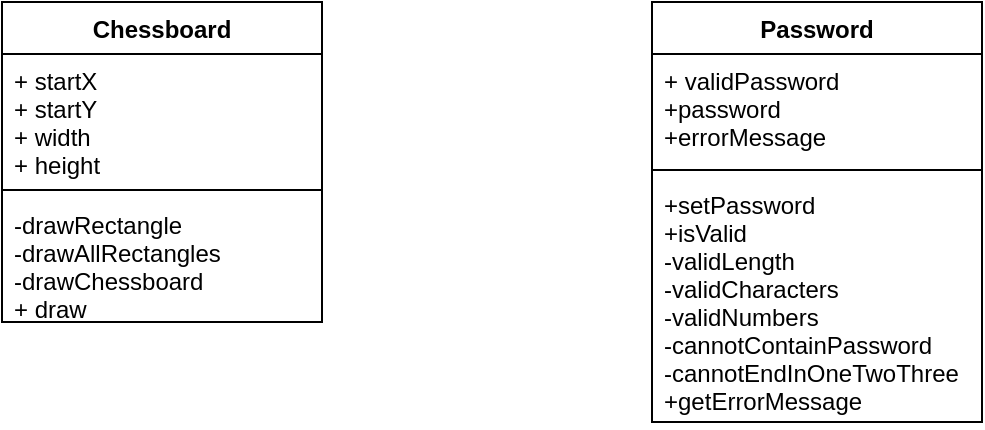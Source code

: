 <mxfile version="10.5.9" type="device"><diagram id="A_uYd0JSVgOewdTO8ocs" name="Page-1"><mxGraphModel dx="918" dy="555" grid="1" gridSize="10" guides="1" tooltips="1" connect="1" arrows="1" fold="1" page="1" pageScale="1" pageWidth="850" pageHeight="1100" math="0" shadow="0"><root><mxCell id="0"/><mxCell id="1" parent="0"/><mxCell id="u9F6fc0wEi9NXmUzURfe-1" value="Chessboard" style="swimlane;fontStyle=1;align=center;verticalAlign=top;childLayout=stackLayout;horizontal=1;startSize=26;horizontalStack=0;resizeParent=1;resizeParentMax=0;resizeLast=0;collapsible=1;marginBottom=0;" vertex="1" parent="1"><mxGeometry x="100" y="60" width="160" height="160" as="geometry"/></mxCell><mxCell id="u9F6fc0wEi9NXmUzURfe-2" value="+ startX&#10;+ startY&#10;+ width&#10;+ height" style="text;strokeColor=none;fillColor=none;align=left;verticalAlign=top;spacingLeft=4;spacingRight=4;overflow=hidden;rotatable=0;points=[[0,0.5],[1,0.5]];portConstraint=eastwest;" vertex="1" parent="u9F6fc0wEi9NXmUzURfe-1"><mxGeometry y="26" width="160" height="64" as="geometry"/></mxCell><mxCell id="u9F6fc0wEi9NXmUzURfe-3" value="" style="line;strokeWidth=1;fillColor=none;align=left;verticalAlign=middle;spacingTop=-1;spacingLeft=3;spacingRight=3;rotatable=0;labelPosition=right;points=[];portConstraint=eastwest;" vertex="1" parent="u9F6fc0wEi9NXmUzURfe-1"><mxGeometry y="90" width="160" height="8" as="geometry"/></mxCell><mxCell id="u9F6fc0wEi9NXmUzURfe-4" value="-drawRectangle&#10;-drawAllRectangles&#10;-drawChessboard&#10;+ draw&#10;" style="text;strokeColor=none;fillColor=none;align=left;verticalAlign=top;spacingLeft=4;spacingRight=4;overflow=hidden;rotatable=0;points=[[0,0.5],[1,0.5]];portConstraint=eastwest;" vertex="1" parent="u9F6fc0wEi9NXmUzURfe-1"><mxGeometry y="98" width="160" height="62" as="geometry"/></mxCell><mxCell id="u9F6fc0wEi9NXmUzURfe-5" value="Password" style="swimlane;fontStyle=1;align=center;verticalAlign=top;childLayout=stackLayout;horizontal=1;startSize=26;horizontalStack=0;resizeParent=1;resizeParentMax=0;resizeLast=0;collapsible=1;marginBottom=0;" vertex="1" parent="1"><mxGeometry x="425" y="60" width="165" height="210" as="geometry"/></mxCell><mxCell id="u9F6fc0wEi9NXmUzURfe-6" value="+ validPassword&#10;+password&#10;+errorMessage&#10;" style="text;strokeColor=none;fillColor=none;align=left;verticalAlign=top;spacingLeft=4;spacingRight=4;overflow=hidden;rotatable=0;points=[[0,0.5],[1,0.5]];portConstraint=eastwest;" vertex="1" parent="u9F6fc0wEi9NXmUzURfe-5"><mxGeometry y="26" width="165" height="54" as="geometry"/></mxCell><mxCell id="u9F6fc0wEi9NXmUzURfe-7" value="" style="line;strokeWidth=1;fillColor=none;align=left;verticalAlign=middle;spacingTop=-1;spacingLeft=3;spacingRight=3;rotatable=0;labelPosition=right;points=[];portConstraint=eastwest;" vertex="1" parent="u9F6fc0wEi9NXmUzURfe-5"><mxGeometry y="80" width="165" height="8" as="geometry"/></mxCell><mxCell id="u9F6fc0wEi9NXmUzURfe-8" value="+setPassword&#10;+isValid&#10;-validLength&#10;-validCharacters&#10;-validNumbers&#10;-cannotContainPassword&#10;-cannotEndInOneTwoThree&#10;+getErrorMessage&#10;" style="text;strokeColor=none;fillColor=none;align=left;verticalAlign=top;spacingLeft=4;spacingRight=4;overflow=hidden;rotatable=0;points=[[0,0.5],[1,0.5]];portConstraint=eastwest;" vertex="1" parent="u9F6fc0wEi9NXmUzURfe-5"><mxGeometry y="88" width="165" height="122" as="geometry"/></mxCell></root></mxGraphModel></diagram></mxfile>